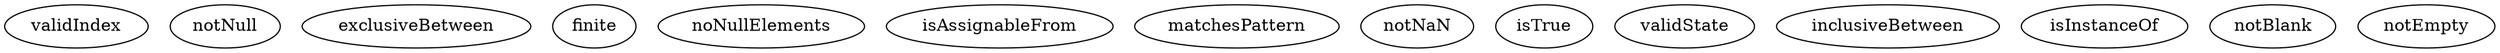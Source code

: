 digraph G {
validIndex;
notNull;
exclusiveBetween;
finite;
noNullElements;
isAssignableFrom;
matchesPattern;
notNaN;
isTrue;
validState;
inclusiveBetween;
isInstanceOf;
notBlank;
notEmpty;
}